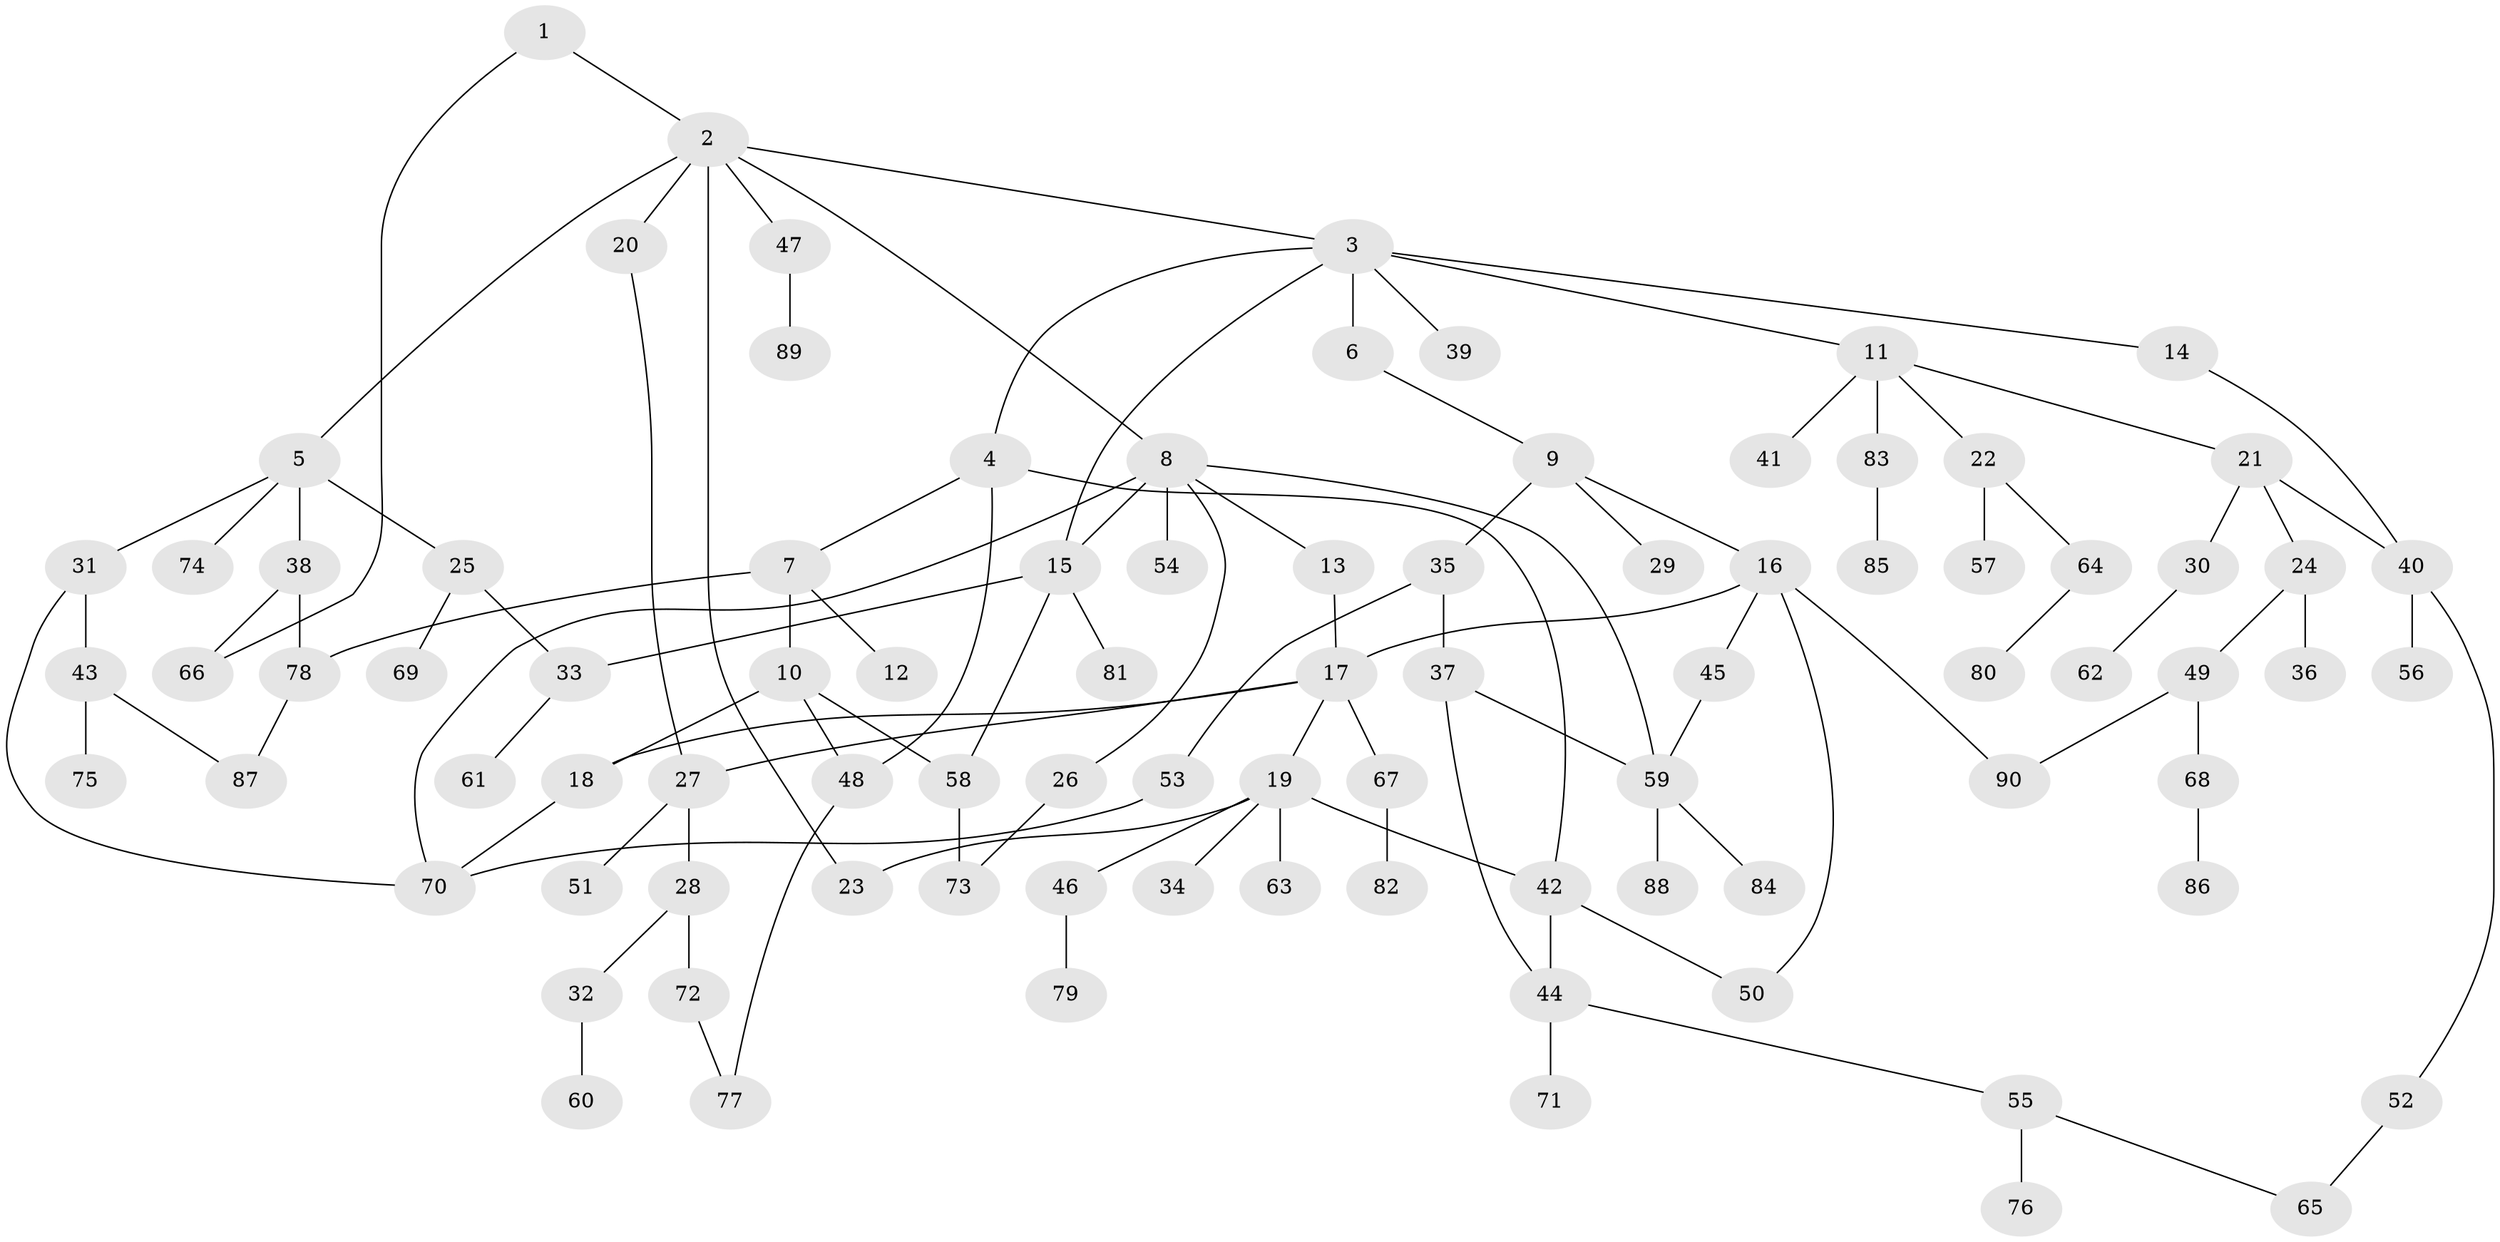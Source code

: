 // Generated by graph-tools (version 1.1) at 2025/01/03/09/25 03:01:02]
// undirected, 90 vertices, 113 edges
graph export_dot {
graph [start="1"]
  node [color=gray90,style=filled];
  1;
  2;
  3;
  4;
  5;
  6;
  7;
  8;
  9;
  10;
  11;
  12;
  13;
  14;
  15;
  16;
  17;
  18;
  19;
  20;
  21;
  22;
  23;
  24;
  25;
  26;
  27;
  28;
  29;
  30;
  31;
  32;
  33;
  34;
  35;
  36;
  37;
  38;
  39;
  40;
  41;
  42;
  43;
  44;
  45;
  46;
  47;
  48;
  49;
  50;
  51;
  52;
  53;
  54;
  55;
  56;
  57;
  58;
  59;
  60;
  61;
  62;
  63;
  64;
  65;
  66;
  67;
  68;
  69;
  70;
  71;
  72;
  73;
  74;
  75;
  76;
  77;
  78;
  79;
  80;
  81;
  82;
  83;
  84;
  85;
  86;
  87;
  88;
  89;
  90;
  1 -- 2;
  1 -- 66;
  2 -- 3;
  2 -- 5;
  2 -- 8;
  2 -- 20;
  2 -- 47;
  2 -- 23;
  3 -- 4;
  3 -- 6;
  3 -- 11;
  3 -- 14;
  3 -- 39;
  3 -- 15;
  4 -- 7;
  4 -- 42;
  4 -- 48;
  5 -- 25;
  5 -- 31;
  5 -- 38;
  5 -- 74;
  6 -- 9;
  7 -- 10;
  7 -- 12;
  7 -- 78;
  8 -- 13;
  8 -- 15;
  8 -- 26;
  8 -- 54;
  8 -- 59;
  8 -- 70;
  9 -- 16;
  9 -- 29;
  9 -- 35;
  10 -- 18;
  10 -- 58;
  10 -- 48;
  11 -- 21;
  11 -- 22;
  11 -- 41;
  11 -- 83;
  13 -- 17;
  14 -- 40;
  15 -- 58;
  15 -- 81;
  15 -- 33;
  16 -- 45;
  16 -- 50;
  16 -- 90;
  16 -- 17;
  17 -- 19;
  17 -- 67;
  17 -- 27;
  17 -- 18;
  18 -- 70;
  19 -- 23;
  19 -- 34;
  19 -- 46;
  19 -- 63;
  19 -- 42;
  20 -- 27;
  21 -- 24;
  21 -- 30;
  21 -- 40;
  22 -- 57;
  22 -- 64;
  24 -- 36;
  24 -- 49;
  25 -- 33;
  25 -- 69;
  26 -- 73;
  27 -- 28;
  27 -- 51;
  28 -- 32;
  28 -- 72;
  30 -- 62;
  31 -- 43;
  31 -- 70;
  32 -- 60;
  33 -- 61;
  35 -- 37;
  35 -- 53;
  37 -- 59;
  37 -- 44;
  38 -- 78;
  38 -- 66;
  40 -- 52;
  40 -- 56;
  42 -- 44;
  42 -- 50;
  43 -- 75;
  43 -- 87;
  44 -- 55;
  44 -- 71;
  45 -- 59;
  46 -- 79;
  47 -- 89;
  48 -- 77;
  49 -- 68;
  49 -- 90;
  52 -- 65;
  53 -- 70;
  55 -- 65;
  55 -- 76;
  58 -- 73;
  59 -- 84;
  59 -- 88;
  64 -- 80;
  67 -- 82;
  68 -- 86;
  72 -- 77;
  78 -- 87;
  83 -- 85;
}
